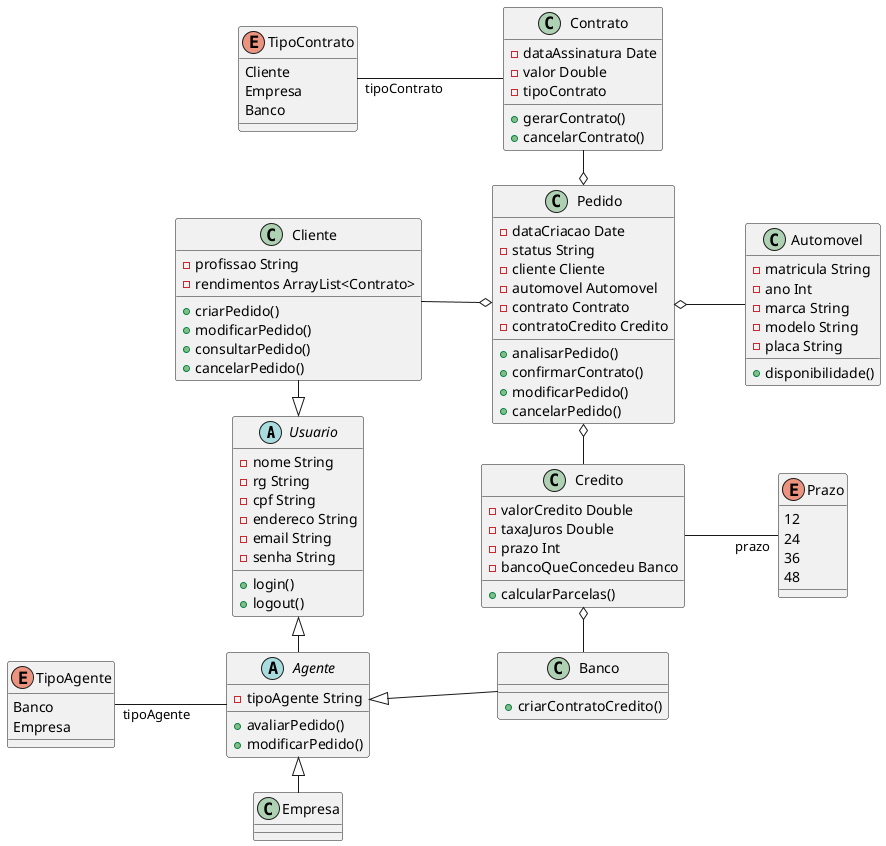 @startuml
left to right direction
abstract class Usuario {
  - nome String
  - rg String
  - cpf String
  - endereco String
  - email String
  - senha String

  + login()
  + logout()
}

class Cliente{
  - profissao String
  - rendimentos ArrayList<Contrato>

  + criarPedido()
  + modificarPedido()
  + consultarPedido()
  + cancelarPedido()
}

abstract class Agente {
  - tipoAgente String

  + avaliarPedido()
  + modificarPedido()
}
enum TipoAgente {
    Banco
    Empresa
}

class Banco {
   + criarContratoCredito()
}

class Empresa{
}

class Pedido {
  - dataCriacao Date
  - status String
  - cliente Cliente
  - automovel Automovel
  - contrato Contrato
  - contratoCredito Credito

  + analisarPedido()
  + confirmarContrato()
  + modificarPedido()
  + cancelarPedido()
}

class Contrato {
  - dataAssinatura Date
  - valor Double
  - tipoContrato

  + gerarContrato()
  + cancelarContrato()
}
Enum TipoContrato {
    Cliente
    Empresa
    Banco
}

class Credito {
  - valorCredito Double
  - taxaJuros Double
  - prazo Int
  - bancoQueConcedeu Banco

  + calcularParcelas()
}
enum Prazo {
    12
    24
    36
    48
}

class Automovel {
  - matricula String
  - ano Int
  - marca String
  - modelo String
  - placa String

  + disponibilidade()
}

Cliente -r-|> Usuario
Agente -l-|>  Usuario
Agente <|-- Banco
Agente <|-r- Empresa
Agente -u- "tipoAgente" TipoAgente
Pedido o-u- Cliente
Pedido o-l- Contrato
Pedido o-r- Credito
Pedido o-- Automovel
Contrato -u- "tipoContrato" TipoContrato
Prazo "prazo" -u- Credito
Banco -l-o Credito
'Automovel o-r- Empresa
'Automovel o-- Banco

@enduml
